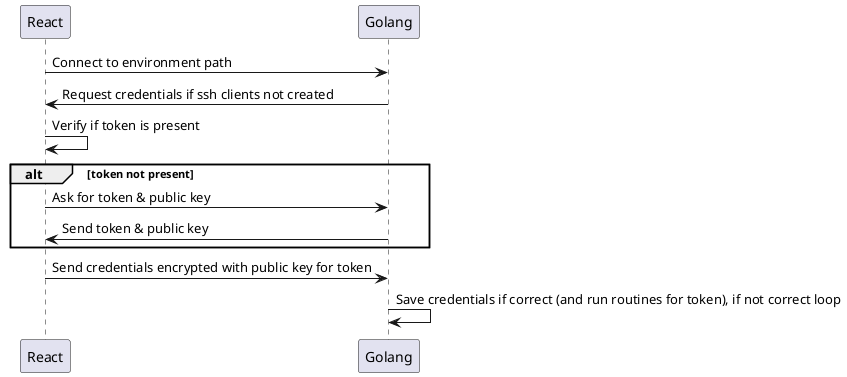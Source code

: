 @startuml

React -> Golang : Connect to environment path
Golang -> React : Request credentials if ssh clients not created
React -> React : Verify if token is present
alt token not present
React -> Golang : Ask for token & public key
Golang -> React : Send token & public key
end
React -> Golang : Send credentials encrypted with public key for token
Golang -> Golang : Save credentials if correct (and run routines for token), if not correct loop

@enduml
